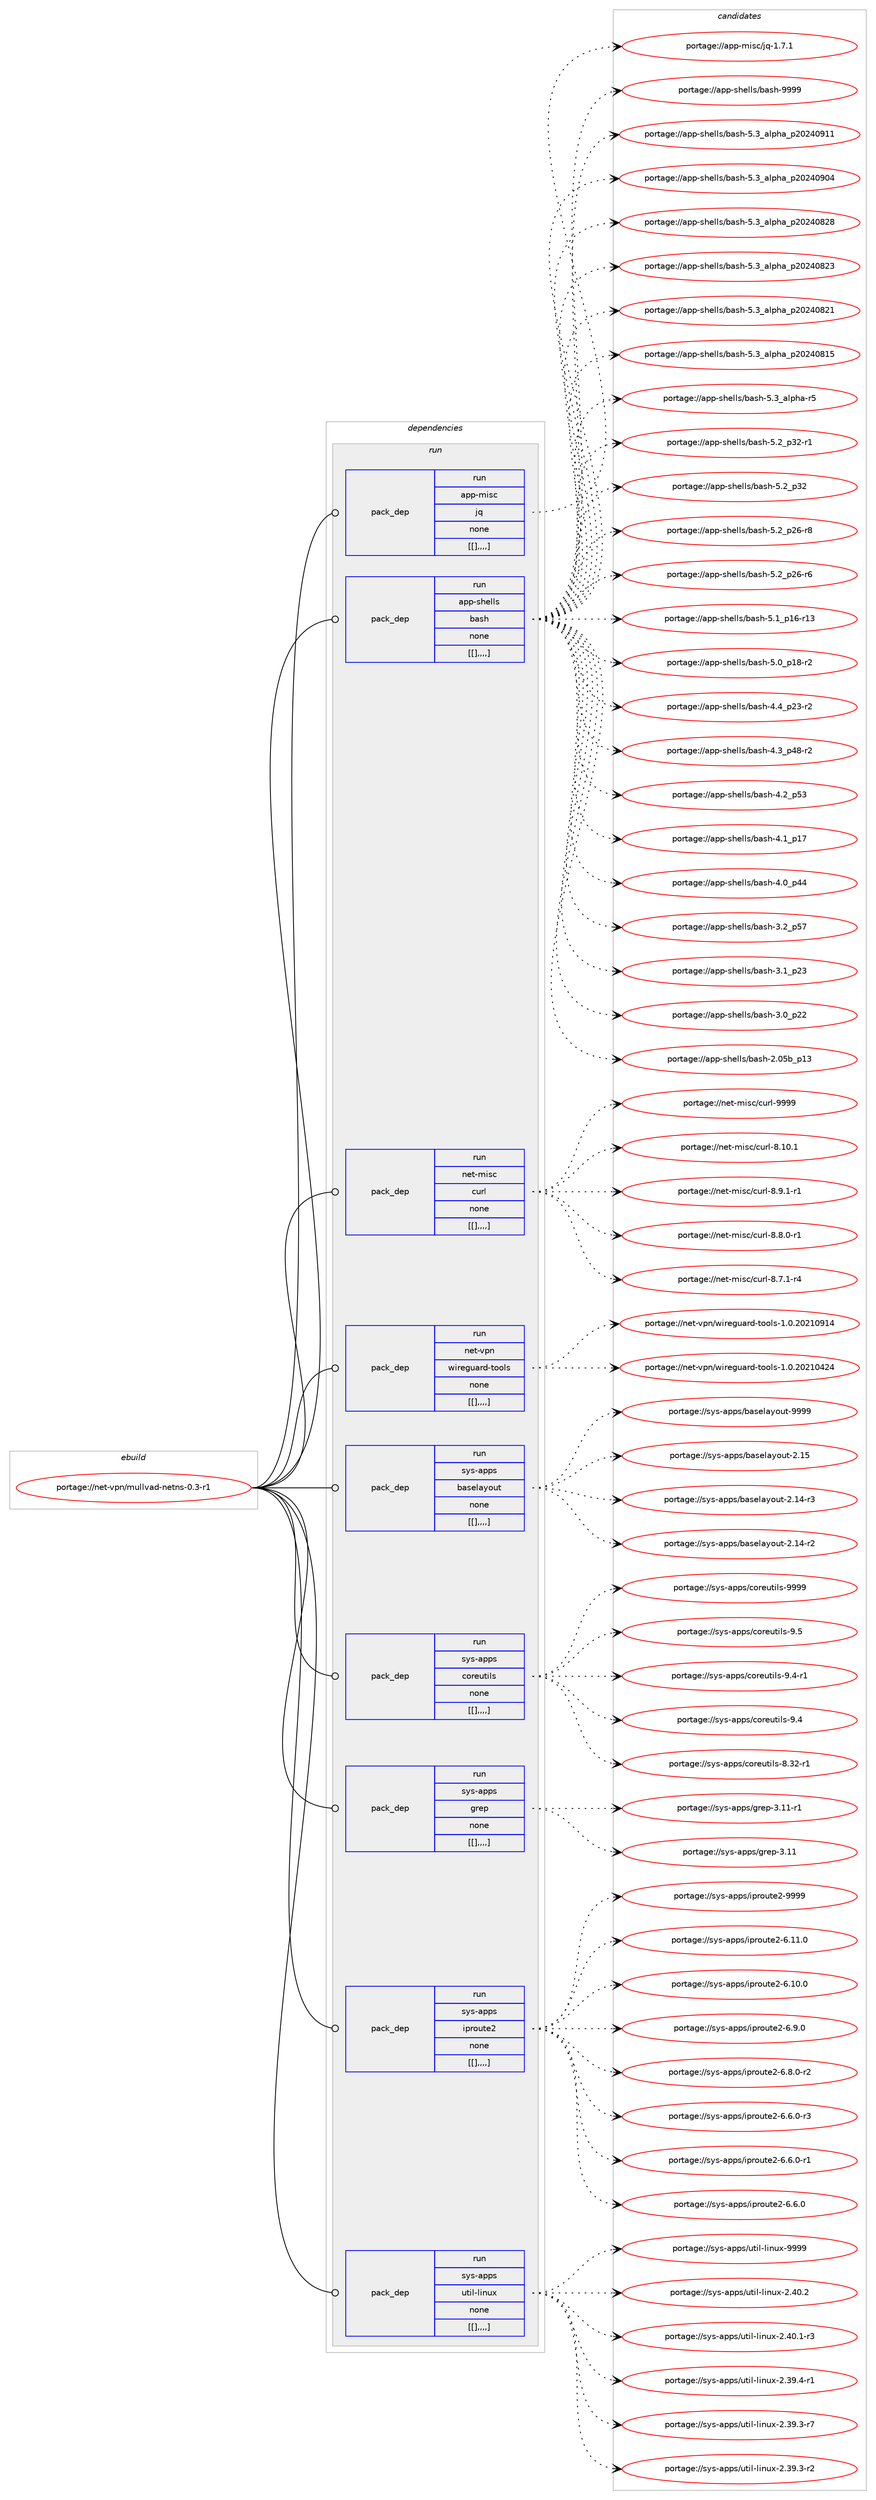 digraph prolog {

# *************
# Graph options
# *************

newrank=true;
concentrate=true;
compound=true;
graph [rankdir=LR,fontname=Helvetica,fontsize=10,ranksep=1.5];#, ranksep=2.5, nodesep=0.2];
edge  [arrowhead=vee];
node  [fontname=Helvetica,fontsize=10];

# **********
# The ebuild
# **********

subgraph cluster_leftcol {
color=gray;
label=<<i>ebuild</i>>;
id [label="portage://net-vpn/mullvad-netns-0.3-r1", color=red, width=4, href="../net-vpn/mullvad-netns-0.3-r1.svg"];
}

# ****************
# The dependencies
# ****************

subgraph cluster_midcol {
color=gray;
label=<<i>dependencies</i>>;
subgraph cluster_compile {
fillcolor="#eeeeee";
style=filled;
label=<<i>compile</i>>;
}
subgraph cluster_compileandrun {
fillcolor="#eeeeee";
style=filled;
label=<<i>compile and run</i>>;
}
subgraph cluster_run {
fillcolor="#eeeeee";
style=filled;
label=<<i>run</i>>;
subgraph pack8399 {
dependency13705 [label=<<TABLE BORDER="0" CELLBORDER="1" CELLSPACING="0" CELLPADDING="4" WIDTH="220"><TR><TD ROWSPAN="6" CELLPADDING="30">pack_dep</TD></TR><TR><TD WIDTH="110">run</TD></TR><TR><TD>app-misc</TD></TR><TR><TD>jq</TD></TR><TR><TD>none</TD></TR><TR><TD>[[],,,,]</TD></TR></TABLE>>, shape=none, color=blue];
}
id:e -> dependency13705:w [weight=20,style="solid",arrowhead="odot"];
subgraph pack8400 {
dependency13706 [label=<<TABLE BORDER="0" CELLBORDER="1" CELLSPACING="0" CELLPADDING="4" WIDTH="220"><TR><TD ROWSPAN="6" CELLPADDING="30">pack_dep</TD></TR><TR><TD WIDTH="110">run</TD></TR><TR><TD>app-shells</TD></TR><TR><TD>bash</TD></TR><TR><TD>none</TD></TR><TR><TD>[[],,,,]</TD></TR></TABLE>>, shape=none, color=blue];
}
id:e -> dependency13706:w [weight=20,style="solid",arrowhead="odot"];
subgraph pack8401 {
dependency13707 [label=<<TABLE BORDER="0" CELLBORDER="1" CELLSPACING="0" CELLPADDING="4" WIDTH="220"><TR><TD ROWSPAN="6" CELLPADDING="30">pack_dep</TD></TR><TR><TD WIDTH="110">run</TD></TR><TR><TD>net-misc</TD></TR><TR><TD>curl</TD></TR><TR><TD>none</TD></TR><TR><TD>[[],,,,]</TD></TR></TABLE>>, shape=none, color=blue];
}
id:e -> dependency13707:w [weight=20,style="solid",arrowhead="odot"];
subgraph pack8402 {
dependency13708 [label=<<TABLE BORDER="0" CELLBORDER="1" CELLSPACING="0" CELLPADDING="4" WIDTH="220"><TR><TD ROWSPAN="6" CELLPADDING="30">pack_dep</TD></TR><TR><TD WIDTH="110">run</TD></TR><TR><TD>net-vpn</TD></TR><TR><TD>wireguard-tools</TD></TR><TR><TD>none</TD></TR><TR><TD>[[],,,,]</TD></TR></TABLE>>, shape=none, color=blue];
}
id:e -> dependency13708:w [weight=20,style="solid",arrowhead="odot"];
subgraph pack8403 {
dependency13709 [label=<<TABLE BORDER="0" CELLBORDER="1" CELLSPACING="0" CELLPADDING="4" WIDTH="220"><TR><TD ROWSPAN="6" CELLPADDING="30">pack_dep</TD></TR><TR><TD WIDTH="110">run</TD></TR><TR><TD>sys-apps</TD></TR><TR><TD>baselayout</TD></TR><TR><TD>none</TD></TR><TR><TD>[[],,,,]</TD></TR></TABLE>>, shape=none, color=blue];
}
id:e -> dependency13709:w [weight=20,style="solid",arrowhead="odot"];
subgraph pack8404 {
dependency13710 [label=<<TABLE BORDER="0" CELLBORDER="1" CELLSPACING="0" CELLPADDING="4" WIDTH="220"><TR><TD ROWSPAN="6" CELLPADDING="30">pack_dep</TD></TR><TR><TD WIDTH="110">run</TD></TR><TR><TD>sys-apps</TD></TR><TR><TD>coreutils</TD></TR><TR><TD>none</TD></TR><TR><TD>[[],,,,]</TD></TR></TABLE>>, shape=none, color=blue];
}
id:e -> dependency13710:w [weight=20,style="solid",arrowhead="odot"];
subgraph pack8405 {
dependency13711 [label=<<TABLE BORDER="0" CELLBORDER="1" CELLSPACING="0" CELLPADDING="4" WIDTH="220"><TR><TD ROWSPAN="6" CELLPADDING="30">pack_dep</TD></TR><TR><TD WIDTH="110">run</TD></TR><TR><TD>sys-apps</TD></TR><TR><TD>grep</TD></TR><TR><TD>none</TD></TR><TR><TD>[[],,,,]</TD></TR></TABLE>>, shape=none, color=blue];
}
id:e -> dependency13711:w [weight=20,style="solid",arrowhead="odot"];
subgraph pack8406 {
dependency13712 [label=<<TABLE BORDER="0" CELLBORDER="1" CELLSPACING="0" CELLPADDING="4" WIDTH="220"><TR><TD ROWSPAN="6" CELLPADDING="30">pack_dep</TD></TR><TR><TD WIDTH="110">run</TD></TR><TR><TD>sys-apps</TD></TR><TR><TD>iproute2</TD></TR><TR><TD>none</TD></TR><TR><TD>[[],,,,]</TD></TR></TABLE>>, shape=none, color=blue];
}
id:e -> dependency13712:w [weight=20,style="solid",arrowhead="odot"];
subgraph pack8407 {
dependency13713 [label=<<TABLE BORDER="0" CELLBORDER="1" CELLSPACING="0" CELLPADDING="4" WIDTH="220"><TR><TD ROWSPAN="6" CELLPADDING="30">pack_dep</TD></TR><TR><TD WIDTH="110">run</TD></TR><TR><TD>sys-apps</TD></TR><TR><TD>util-linux</TD></TR><TR><TD>none</TD></TR><TR><TD>[[],,,,]</TD></TR></TABLE>>, shape=none, color=blue];
}
id:e -> dependency13713:w [weight=20,style="solid",arrowhead="odot"];
}
}

# **************
# The candidates
# **************

subgraph cluster_choices {
rank=same;
color=gray;
label=<<i>candidates</i>>;

subgraph choice8399 {
color=black;
nodesep=1;
choice97112112451091051159947106113454946554649 [label="portage://app-misc/jq-1.7.1", color=red, width=4,href="../app-misc/jq-1.7.1.svg"];
dependency13705:e -> choice97112112451091051159947106113454946554649:w [style=dotted,weight="100"];
}
subgraph choice8400 {
color=black;
nodesep=1;
choice97112112451151041011081081154798971151044557575757 [label="portage://app-shells/bash-9999", color=red, width=4,href="../app-shells/bash-9999.svg"];
choice971121124511510410110810811547989711510445534651959710811210497951125048505248574949 [label="portage://app-shells/bash-5.3_alpha_p20240911", color=red, width=4,href="../app-shells/bash-5.3_alpha_p20240911.svg"];
choice971121124511510410110810811547989711510445534651959710811210497951125048505248574852 [label="portage://app-shells/bash-5.3_alpha_p20240904", color=red, width=4,href="../app-shells/bash-5.3_alpha_p20240904.svg"];
choice971121124511510410110810811547989711510445534651959710811210497951125048505248565056 [label="portage://app-shells/bash-5.3_alpha_p20240828", color=red, width=4,href="../app-shells/bash-5.3_alpha_p20240828.svg"];
choice971121124511510410110810811547989711510445534651959710811210497951125048505248565051 [label="portage://app-shells/bash-5.3_alpha_p20240823", color=red, width=4,href="../app-shells/bash-5.3_alpha_p20240823.svg"];
choice971121124511510410110810811547989711510445534651959710811210497951125048505248565049 [label="portage://app-shells/bash-5.3_alpha_p20240821", color=red, width=4,href="../app-shells/bash-5.3_alpha_p20240821.svg"];
choice971121124511510410110810811547989711510445534651959710811210497951125048505248564953 [label="portage://app-shells/bash-5.3_alpha_p20240815", color=red, width=4,href="../app-shells/bash-5.3_alpha_p20240815.svg"];
choice9711211245115104101108108115479897115104455346519597108112104974511453 [label="portage://app-shells/bash-5.3_alpha-r5", color=red, width=4,href="../app-shells/bash-5.3_alpha-r5.svg"];
choice9711211245115104101108108115479897115104455346509511251504511449 [label="portage://app-shells/bash-5.2_p32-r1", color=red, width=4,href="../app-shells/bash-5.2_p32-r1.svg"];
choice971121124511510410110810811547989711510445534650951125150 [label="portage://app-shells/bash-5.2_p32", color=red, width=4,href="../app-shells/bash-5.2_p32.svg"];
choice9711211245115104101108108115479897115104455346509511250544511456 [label="portage://app-shells/bash-5.2_p26-r8", color=red, width=4,href="../app-shells/bash-5.2_p26-r8.svg"];
choice9711211245115104101108108115479897115104455346509511250544511454 [label="portage://app-shells/bash-5.2_p26-r6", color=red, width=4,href="../app-shells/bash-5.2_p26-r6.svg"];
choice971121124511510410110810811547989711510445534649951124954451144951 [label="portage://app-shells/bash-5.1_p16-r13", color=red, width=4,href="../app-shells/bash-5.1_p16-r13.svg"];
choice9711211245115104101108108115479897115104455346489511249564511450 [label="portage://app-shells/bash-5.0_p18-r2", color=red, width=4,href="../app-shells/bash-5.0_p18-r2.svg"];
choice9711211245115104101108108115479897115104455246529511250514511450 [label="portage://app-shells/bash-4.4_p23-r2", color=red, width=4,href="../app-shells/bash-4.4_p23-r2.svg"];
choice9711211245115104101108108115479897115104455246519511252564511450 [label="portage://app-shells/bash-4.3_p48-r2", color=red, width=4,href="../app-shells/bash-4.3_p48-r2.svg"];
choice971121124511510410110810811547989711510445524650951125351 [label="portage://app-shells/bash-4.2_p53", color=red, width=4,href="../app-shells/bash-4.2_p53.svg"];
choice971121124511510410110810811547989711510445524649951124955 [label="portage://app-shells/bash-4.1_p17", color=red, width=4,href="../app-shells/bash-4.1_p17.svg"];
choice971121124511510410110810811547989711510445524648951125252 [label="portage://app-shells/bash-4.0_p44", color=red, width=4,href="../app-shells/bash-4.0_p44.svg"];
choice971121124511510410110810811547989711510445514650951125355 [label="portage://app-shells/bash-3.2_p57", color=red, width=4,href="../app-shells/bash-3.2_p57.svg"];
choice971121124511510410110810811547989711510445514649951125051 [label="portage://app-shells/bash-3.1_p23", color=red, width=4,href="../app-shells/bash-3.1_p23.svg"];
choice971121124511510410110810811547989711510445514648951125050 [label="portage://app-shells/bash-3.0_p22", color=red, width=4,href="../app-shells/bash-3.0_p22.svg"];
choice9711211245115104101108108115479897115104455046485398951124951 [label="portage://app-shells/bash-2.05b_p13", color=red, width=4,href="../app-shells/bash-2.05b_p13.svg"];
dependency13706:e -> choice97112112451151041011081081154798971151044557575757:w [style=dotted,weight="100"];
dependency13706:e -> choice971121124511510410110810811547989711510445534651959710811210497951125048505248574949:w [style=dotted,weight="100"];
dependency13706:e -> choice971121124511510410110810811547989711510445534651959710811210497951125048505248574852:w [style=dotted,weight="100"];
dependency13706:e -> choice971121124511510410110810811547989711510445534651959710811210497951125048505248565056:w [style=dotted,weight="100"];
dependency13706:e -> choice971121124511510410110810811547989711510445534651959710811210497951125048505248565051:w [style=dotted,weight="100"];
dependency13706:e -> choice971121124511510410110810811547989711510445534651959710811210497951125048505248565049:w [style=dotted,weight="100"];
dependency13706:e -> choice971121124511510410110810811547989711510445534651959710811210497951125048505248564953:w [style=dotted,weight="100"];
dependency13706:e -> choice9711211245115104101108108115479897115104455346519597108112104974511453:w [style=dotted,weight="100"];
dependency13706:e -> choice9711211245115104101108108115479897115104455346509511251504511449:w [style=dotted,weight="100"];
dependency13706:e -> choice971121124511510410110810811547989711510445534650951125150:w [style=dotted,weight="100"];
dependency13706:e -> choice9711211245115104101108108115479897115104455346509511250544511456:w [style=dotted,weight="100"];
dependency13706:e -> choice9711211245115104101108108115479897115104455346509511250544511454:w [style=dotted,weight="100"];
dependency13706:e -> choice971121124511510410110810811547989711510445534649951124954451144951:w [style=dotted,weight="100"];
dependency13706:e -> choice9711211245115104101108108115479897115104455346489511249564511450:w [style=dotted,weight="100"];
dependency13706:e -> choice9711211245115104101108108115479897115104455246529511250514511450:w [style=dotted,weight="100"];
dependency13706:e -> choice9711211245115104101108108115479897115104455246519511252564511450:w [style=dotted,weight="100"];
dependency13706:e -> choice971121124511510410110810811547989711510445524650951125351:w [style=dotted,weight="100"];
dependency13706:e -> choice971121124511510410110810811547989711510445524649951124955:w [style=dotted,weight="100"];
dependency13706:e -> choice971121124511510410110810811547989711510445524648951125252:w [style=dotted,weight="100"];
dependency13706:e -> choice971121124511510410110810811547989711510445514650951125355:w [style=dotted,weight="100"];
dependency13706:e -> choice971121124511510410110810811547989711510445514649951125051:w [style=dotted,weight="100"];
dependency13706:e -> choice971121124511510410110810811547989711510445514648951125050:w [style=dotted,weight="100"];
dependency13706:e -> choice9711211245115104101108108115479897115104455046485398951124951:w [style=dotted,weight="100"];
}
subgraph choice8401 {
color=black;
nodesep=1;
choice110101116451091051159947991171141084557575757 [label="portage://net-misc/curl-9999", color=red, width=4,href="../net-misc/curl-9999.svg"];
choice1101011164510910511599479911711410845564649484649 [label="portage://net-misc/curl-8.10.1", color=red, width=4,href="../net-misc/curl-8.10.1.svg"];
choice110101116451091051159947991171141084556465746494511449 [label="portage://net-misc/curl-8.9.1-r1", color=red, width=4,href="../net-misc/curl-8.9.1-r1.svg"];
choice110101116451091051159947991171141084556465646484511449 [label="portage://net-misc/curl-8.8.0-r1", color=red, width=4,href="../net-misc/curl-8.8.0-r1.svg"];
choice110101116451091051159947991171141084556465546494511452 [label="portage://net-misc/curl-8.7.1-r4", color=red, width=4,href="../net-misc/curl-8.7.1-r4.svg"];
dependency13707:e -> choice110101116451091051159947991171141084557575757:w [style=dotted,weight="100"];
dependency13707:e -> choice1101011164510910511599479911711410845564649484649:w [style=dotted,weight="100"];
dependency13707:e -> choice110101116451091051159947991171141084556465746494511449:w [style=dotted,weight="100"];
dependency13707:e -> choice110101116451091051159947991171141084556465646484511449:w [style=dotted,weight="100"];
dependency13707:e -> choice110101116451091051159947991171141084556465546494511452:w [style=dotted,weight="100"];
}
subgraph choice8402 {
color=black;
nodesep=1;
choice1101011164511811211047119105114101103117971141004511611111110811545494648465048504948574952 [label="portage://net-vpn/wireguard-tools-1.0.20210914", color=red, width=4,href="../net-vpn/wireguard-tools-1.0.20210914.svg"];
choice1101011164511811211047119105114101103117971141004511611111110811545494648465048504948525052 [label="portage://net-vpn/wireguard-tools-1.0.20210424", color=red, width=4,href="../net-vpn/wireguard-tools-1.0.20210424.svg"];
dependency13708:e -> choice1101011164511811211047119105114101103117971141004511611111110811545494648465048504948574952:w [style=dotted,weight="100"];
dependency13708:e -> choice1101011164511811211047119105114101103117971141004511611111110811545494648465048504948525052:w [style=dotted,weight="100"];
}
subgraph choice8403 {
color=black;
nodesep=1;
choice1151211154597112112115479897115101108971211111171164557575757 [label="portage://sys-apps/baselayout-9999", color=red, width=4,href="../sys-apps/baselayout-9999.svg"];
choice1151211154597112112115479897115101108971211111171164550464953 [label="portage://sys-apps/baselayout-2.15", color=red, width=4,href="../sys-apps/baselayout-2.15.svg"];
choice11512111545971121121154798971151011089712111111711645504649524511451 [label="portage://sys-apps/baselayout-2.14-r3", color=red, width=4,href="../sys-apps/baselayout-2.14-r3.svg"];
choice11512111545971121121154798971151011089712111111711645504649524511450 [label="portage://sys-apps/baselayout-2.14-r2", color=red, width=4,href="../sys-apps/baselayout-2.14-r2.svg"];
dependency13709:e -> choice1151211154597112112115479897115101108971211111171164557575757:w [style=dotted,weight="100"];
dependency13709:e -> choice1151211154597112112115479897115101108971211111171164550464953:w [style=dotted,weight="100"];
dependency13709:e -> choice11512111545971121121154798971151011089712111111711645504649524511451:w [style=dotted,weight="100"];
dependency13709:e -> choice11512111545971121121154798971151011089712111111711645504649524511450:w [style=dotted,weight="100"];
}
subgraph choice8404 {
color=black;
nodesep=1;
choice115121115459711211211547991111141011171161051081154557575757 [label="portage://sys-apps/coreutils-9999", color=red, width=4,href="../sys-apps/coreutils-9999.svg"];
choice1151211154597112112115479911111410111711610510811545574653 [label="portage://sys-apps/coreutils-9.5", color=red, width=4,href="../sys-apps/coreutils-9.5.svg"];
choice11512111545971121121154799111114101117116105108115455746524511449 [label="portage://sys-apps/coreutils-9.4-r1", color=red, width=4,href="../sys-apps/coreutils-9.4-r1.svg"];
choice1151211154597112112115479911111410111711610510811545574652 [label="portage://sys-apps/coreutils-9.4", color=red, width=4,href="../sys-apps/coreutils-9.4.svg"];
choice1151211154597112112115479911111410111711610510811545564651504511449 [label="portage://sys-apps/coreutils-8.32-r1", color=red, width=4,href="../sys-apps/coreutils-8.32-r1.svg"];
dependency13710:e -> choice115121115459711211211547991111141011171161051081154557575757:w [style=dotted,weight="100"];
dependency13710:e -> choice1151211154597112112115479911111410111711610510811545574653:w [style=dotted,weight="100"];
dependency13710:e -> choice11512111545971121121154799111114101117116105108115455746524511449:w [style=dotted,weight="100"];
dependency13710:e -> choice1151211154597112112115479911111410111711610510811545574652:w [style=dotted,weight="100"];
dependency13710:e -> choice1151211154597112112115479911111410111711610510811545564651504511449:w [style=dotted,weight="100"];
}
subgraph choice8405 {
color=black;
nodesep=1;
choice11512111545971121121154710311410111245514649494511449 [label="portage://sys-apps/grep-3.11-r1", color=red, width=4,href="../sys-apps/grep-3.11-r1.svg"];
choice1151211154597112112115471031141011124551464949 [label="portage://sys-apps/grep-3.11", color=red, width=4,href="../sys-apps/grep-3.11.svg"];
dependency13711:e -> choice11512111545971121121154710311410111245514649494511449:w [style=dotted,weight="100"];
dependency13711:e -> choice1151211154597112112115471031141011124551464949:w [style=dotted,weight="100"];
}
subgraph choice8406 {
color=black;
nodesep=1;
choice115121115459711211211547105112114111117116101504557575757 [label="portage://sys-apps/iproute2-9999", color=red, width=4,href="../sys-apps/iproute2-9999.svg"];
choice1151211154597112112115471051121141111171161015045544649494648 [label="portage://sys-apps/iproute2-6.11.0", color=red, width=4,href="../sys-apps/iproute2-6.11.0.svg"];
choice1151211154597112112115471051121141111171161015045544649484648 [label="portage://sys-apps/iproute2-6.10.0", color=red, width=4,href="../sys-apps/iproute2-6.10.0.svg"];
choice11512111545971121121154710511211411111711610150455446574648 [label="portage://sys-apps/iproute2-6.9.0", color=red, width=4,href="../sys-apps/iproute2-6.9.0.svg"];
choice115121115459711211211547105112114111117116101504554465646484511450 [label="portage://sys-apps/iproute2-6.8.0-r2", color=red, width=4,href="../sys-apps/iproute2-6.8.0-r2.svg"];
choice115121115459711211211547105112114111117116101504554465446484511451 [label="portage://sys-apps/iproute2-6.6.0-r3", color=red, width=4,href="../sys-apps/iproute2-6.6.0-r3.svg"];
choice115121115459711211211547105112114111117116101504554465446484511449 [label="portage://sys-apps/iproute2-6.6.0-r1", color=red, width=4,href="../sys-apps/iproute2-6.6.0-r1.svg"];
choice11512111545971121121154710511211411111711610150455446544648 [label="portage://sys-apps/iproute2-6.6.0", color=red, width=4,href="../sys-apps/iproute2-6.6.0.svg"];
dependency13712:e -> choice115121115459711211211547105112114111117116101504557575757:w [style=dotted,weight="100"];
dependency13712:e -> choice1151211154597112112115471051121141111171161015045544649494648:w [style=dotted,weight="100"];
dependency13712:e -> choice1151211154597112112115471051121141111171161015045544649484648:w [style=dotted,weight="100"];
dependency13712:e -> choice11512111545971121121154710511211411111711610150455446574648:w [style=dotted,weight="100"];
dependency13712:e -> choice115121115459711211211547105112114111117116101504554465646484511450:w [style=dotted,weight="100"];
dependency13712:e -> choice115121115459711211211547105112114111117116101504554465446484511451:w [style=dotted,weight="100"];
dependency13712:e -> choice115121115459711211211547105112114111117116101504554465446484511449:w [style=dotted,weight="100"];
dependency13712:e -> choice11512111545971121121154710511211411111711610150455446544648:w [style=dotted,weight="100"];
}
subgraph choice8407 {
color=black;
nodesep=1;
choice115121115459711211211547117116105108451081051101171204557575757 [label="portage://sys-apps/util-linux-9999", color=red, width=4,href="../sys-apps/util-linux-9999.svg"];
choice1151211154597112112115471171161051084510810511011712045504652484650 [label="portage://sys-apps/util-linux-2.40.2", color=red, width=4,href="../sys-apps/util-linux-2.40.2.svg"];
choice11512111545971121121154711711610510845108105110117120455046524846494511451 [label="portage://sys-apps/util-linux-2.40.1-r3", color=red, width=4,href="../sys-apps/util-linux-2.40.1-r3.svg"];
choice11512111545971121121154711711610510845108105110117120455046515746524511449 [label="portage://sys-apps/util-linux-2.39.4-r1", color=red, width=4,href="../sys-apps/util-linux-2.39.4-r1.svg"];
choice11512111545971121121154711711610510845108105110117120455046515746514511455 [label="portage://sys-apps/util-linux-2.39.3-r7", color=red, width=4,href="../sys-apps/util-linux-2.39.3-r7.svg"];
choice11512111545971121121154711711610510845108105110117120455046515746514511450 [label="portage://sys-apps/util-linux-2.39.3-r2", color=red, width=4,href="../sys-apps/util-linux-2.39.3-r2.svg"];
dependency13713:e -> choice115121115459711211211547117116105108451081051101171204557575757:w [style=dotted,weight="100"];
dependency13713:e -> choice1151211154597112112115471171161051084510810511011712045504652484650:w [style=dotted,weight="100"];
dependency13713:e -> choice11512111545971121121154711711610510845108105110117120455046524846494511451:w [style=dotted,weight="100"];
dependency13713:e -> choice11512111545971121121154711711610510845108105110117120455046515746524511449:w [style=dotted,weight="100"];
dependency13713:e -> choice11512111545971121121154711711610510845108105110117120455046515746514511455:w [style=dotted,weight="100"];
dependency13713:e -> choice11512111545971121121154711711610510845108105110117120455046515746514511450:w [style=dotted,weight="100"];
}
}

}
